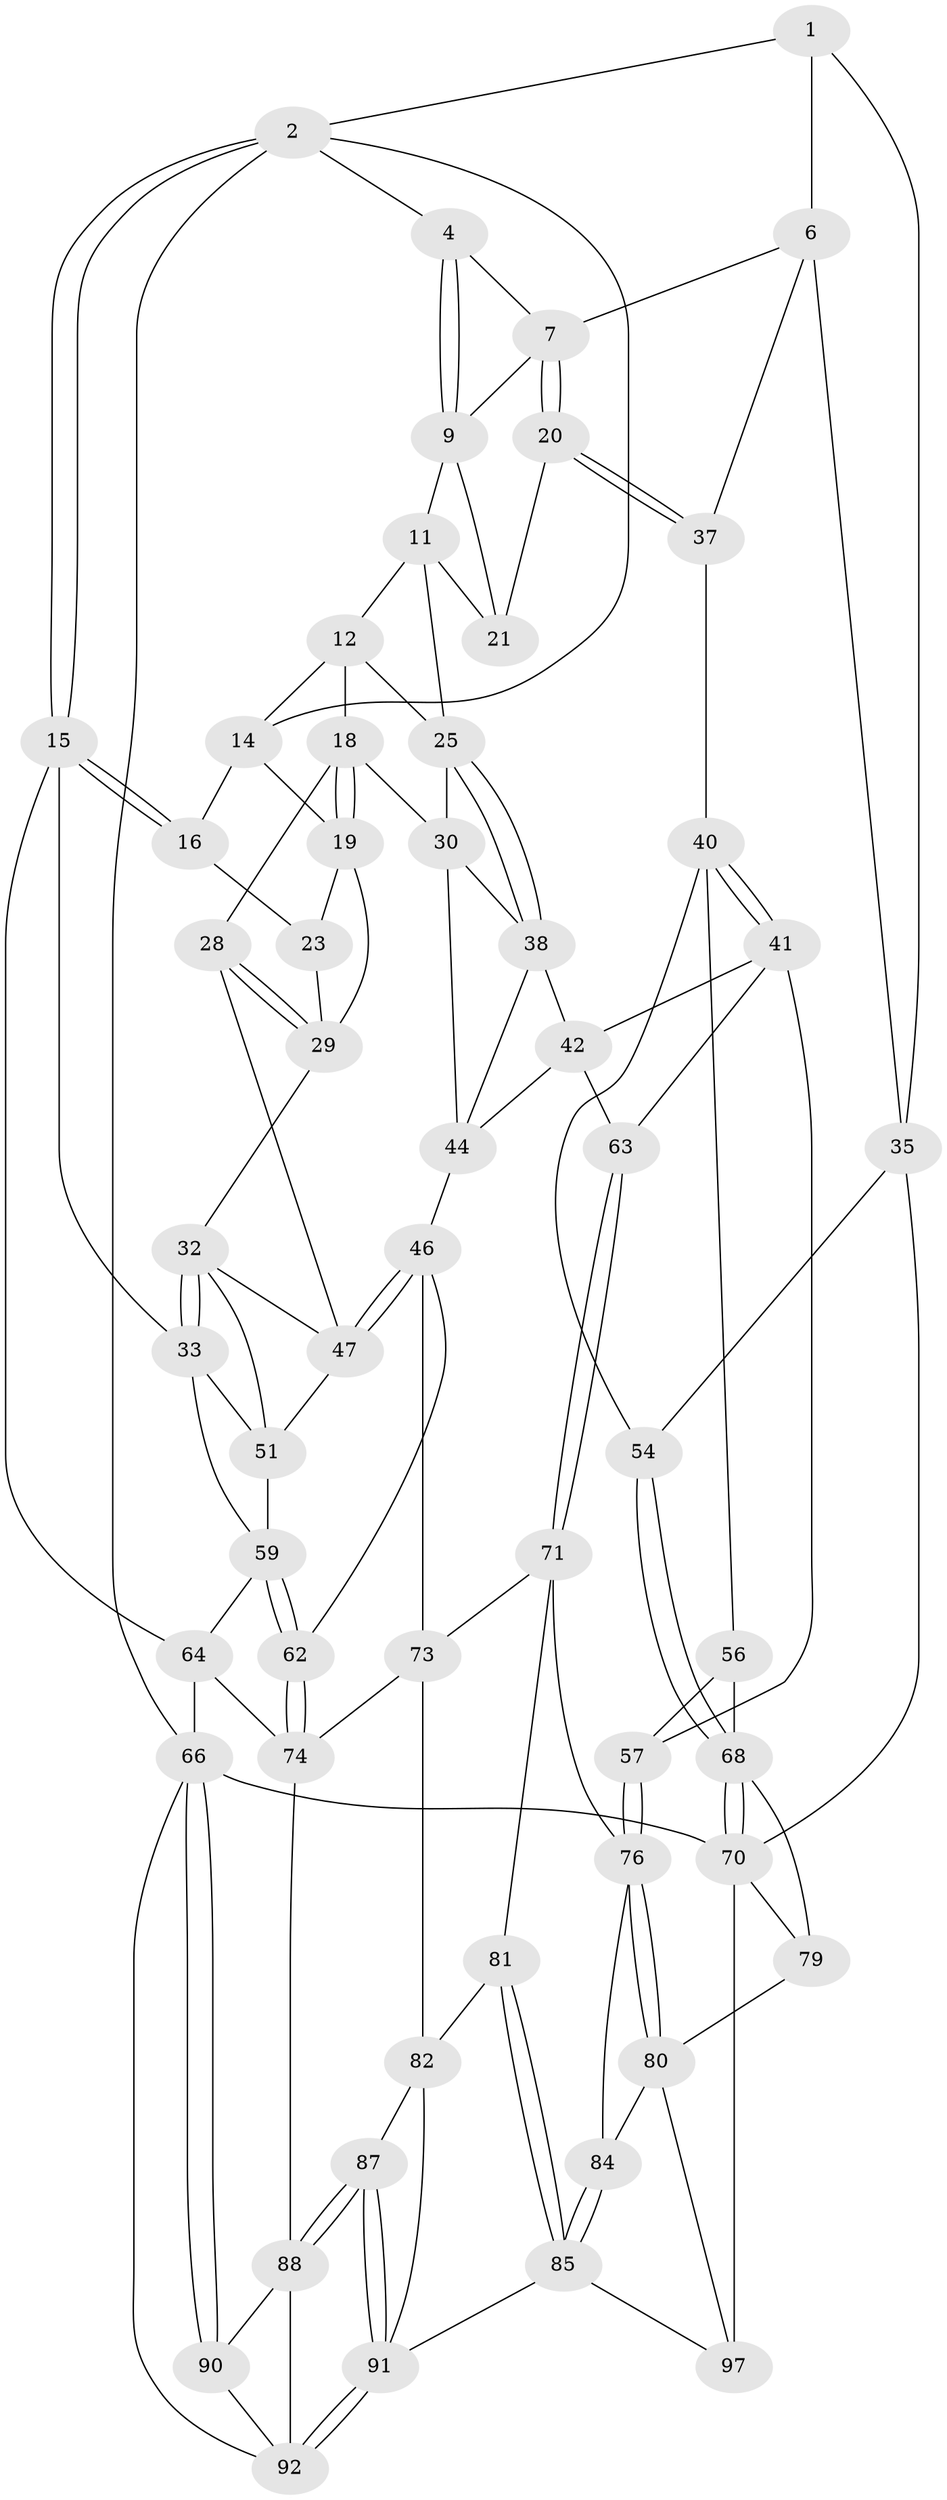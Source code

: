 // original degree distribution, {3: 0.020618556701030927, 6: 0.21649484536082475, 4: 0.24742268041237114, 5: 0.5154639175257731}
// Generated by graph-tools (version 1.1) at 2025/42/03/06/25 10:42:31]
// undirected, 58 vertices, 132 edges
graph export_dot {
graph [start="1"]
  node [color=gray90,style=filled];
  1 [pos="+0.9048305152599936+0"];
  2 [pos="+0+0",super="+3"];
  4 [pos="+0.49899133686305763+0",super="+5"];
  6 [pos="+0.8715096630877461+0.15891878239823928",super="+36"];
  7 [pos="+0.7056587941825192+0.22793004493939675",super="+8"];
  9 [pos="+0.5009313689307195+0",super="+10"];
  11 [pos="+0.38386963374672434+0.1354815852307492",super="+24"];
  12 [pos="+0.3709213842989355+0.14091288344842584",super="+13"];
  14 [pos="+0.18962041320412576+0",super="+17"];
  15 [pos="+0+0.23947147912454736",super="+34"];
  16 [pos="+0.07251560558776542+0.12553356001224722"];
  18 [pos="+0.29738094568864243+0.17515099266185202",super="+27"];
  19 [pos="+0.21419362934145847+0.17067907435052787",super="+22"];
  20 [pos="+0.6949841190088523+0.23976356857213804"];
  21 [pos="+0.609447200264284+0.2512883870570882"];
  23 [pos="+0.09408559298943435+0.15432219130958635"];
  25 [pos="+0.5833447751265174+0.2717686270927741",super="+26"];
  28 [pos="+0.22579171016813196+0.347779315301103"];
  29 [pos="+0.1962039179525244+0.3305687138841764",super="+31"];
  30 [pos="+0.35464876605917667+0.32112237846755776",super="+39"];
  32 [pos="+0.005425119431851149+0.34812849471321594",super="+49"];
  33 [pos="+0+0.3173563472183392",super="+52"];
  35 [pos="+1+0.30718567539885694"];
  37 [pos="+0.8152586348112995+0.4249809583396958"];
  38 [pos="+0.5624459358077046+0.3680849528918191",super="+43"];
  40 [pos="+0.8110225186816028+0.4405534561252983",super="+55"];
  41 [pos="+0.8097007596889356+0.4436110764564335",super="+58"];
  42 [pos="+0.56285392959447+0.502258480069425",super="+50"];
  44 [pos="+0.397791735280937+0.43873757258885726",super="+45"];
  46 [pos="+0.3737775517271213+0.5439973526472902",super="+61"];
  47 [pos="+0.24749379518779507+0.4720426470426076",super="+48"];
  51 [pos="+0.0925732511894571+0.5215864572886124",super="+53"];
  54 [pos="+1+0.39933025884338397"];
  56 [pos="+0.8721567132024604+0.6755395220065904"];
  57 [pos="+0.828712779674655+0.6746330458131634"];
  59 [pos="+0.18402180306520233+0.617129120076196",super="+60"];
  62 [pos="+0.24682008201995484+0.7166470998176673"];
  63 [pos="+0.536488135058882+0.5974015235171926"];
  64 [pos="+0+0.7359469492689856",super="+65"];
  66 [pos="+0+1",super="+67"];
  68 [pos="+1+0.7346131064496203",super="+69"];
  70 [pos="+1+1",super="+94"];
  71 [pos="+0.518878628461028+0.7002492854274903",super="+72"];
  73 [pos="+0.5008050496804786+0.7154309356651788",super="+78"];
  74 [pos="+0.2370578129491491+0.7428137409326507",super="+75"];
  76 [pos="+0.798603727634584+0.7476203732316211",super="+77"];
  79 [pos="+0.9135843302691351+0.8896135419135734"];
  80 [pos="+0.8129726601395462+0.8802357358399343",super="+86"];
  81 [pos="+0.5282419475598203+0.8417056300419226"];
  82 [pos="+0.39615761045523257+0.8834758919295378",super="+83"];
  84 [pos="+0.6501621465716911+0.83820395027189"];
  85 [pos="+0.5820533715279974+0.9420200807320466",super="+96"];
  87 [pos="+0.2867852352929926+0.9231689480492389"];
  88 [pos="+0.1858707842340808+0.7924729033299929",super="+89"];
  90 [pos="+0.07366561613774851+0.9059973832358047"];
  91 [pos="+0.2595125628495139+1",super="+95"];
  92 [pos="+0.1704479806416259+1",super="+93"];
  97 [pos="+0.6894328096463601+1"];
  1 -- 2;
  1 -- 6;
  1 -- 35;
  2 -- 15;
  2 -- 15;
  2 -- 66;
  2 -- 4;
  2 -- 14;
  4 -- 9;
  4 -- 9;
  4 -- 7;
  6 -- 7;
  6 -- 35;
  6 -- 37;
  7 -- 20;
  7 -- 20;
  7 -- 9;
  9 -- 11;
  9 -- 21;
  11 -- 12;
  11 -- 25;
  11 -- 21;
  12 -- 18;
  12 -- 14;
  12 -- 25;
  14 -- 16;
  14 -- 19;
  15 -- 16;
  15 -- 16;
  15 -- 64;
  15 -- 33;
  16 -- 23;
  18 -- 19;
  18 -- 19;
  18 -- 28;
  18 -- 30;
  19 -- 29;
  19 -- 23;
  20 -- 21;
  20 -- 37;
  20 -- 37;
  23 -- 29;
  25 -- 38;
  25 -- 38;
  25 -- 30;
  28 -- 29;
  28 -- 29;
  28 -- 47;
  29 -- 32;
  30 -- 44;
  30 -- 38;
  32 -- 33;
  32 -- 33;
  32 -- 51;
  32 -- 47;
  33 -- 51;
  33 -- 59;
  35 -- 54;
  35 -- 70;
  37 -- 40;
  38 -- 42;
  38 -- 44;
  40 -- 41;
  40 -- 41;
  40 -- 56;
  40 -- 54;
  41 -- 42;
  41 -- 63;
  41 -- 57;
  42 -- 44;
  42 -- 63;
  44 -- 46;
  46 -- 47;
  46 -- 47;
  46 -- 62;
  46 -- 73;
  47 -- 51;
  51 -- 59;
  54 -- 68;
  54 -- 68;
  56 -- 57;
  56 -- 68;
  57 -- 76;
  57 -- 76;
  59 -- 62;
  59 -- 62;
  59 -- 64;
  62 -- 74;
  62 -- 74;
  63 -- 71;
  63 -- 71;
  64 -- 66;
  64 -- 74;
  66 -- 90;
  66 -- 90;
  66 -- 92;
  66 -- 70;
  68 -- 70;
  68 -- 70;
  68 -- 79;
  70 -- 97;
  70 -- 79;
  71 -- 76;
  71 -- 73;
  71 -- 81;
  73 -- 74;
  73 -- 82;
  74 -- 88;
  76 -- 80;
  76 -- 80;
  76 -- 84;
  79 -- 80;
  80 -- 97;
  80 -- 84;
  81 -- 82;
  81 -- 85;
  81 -- 85;
  82 -- 91;
  82 -- 87;
  84 -- 85;
  84 -- 85;
  85 -- 97;
  85 -- 91;
  87 -- 88;
  87 -- 88;
  87 -- 91;
  87 -- 91;
  88 -- 90;
  88 -- 92;
  90 -- 92;
  91 -- 92;
  91 -- 92;
}
